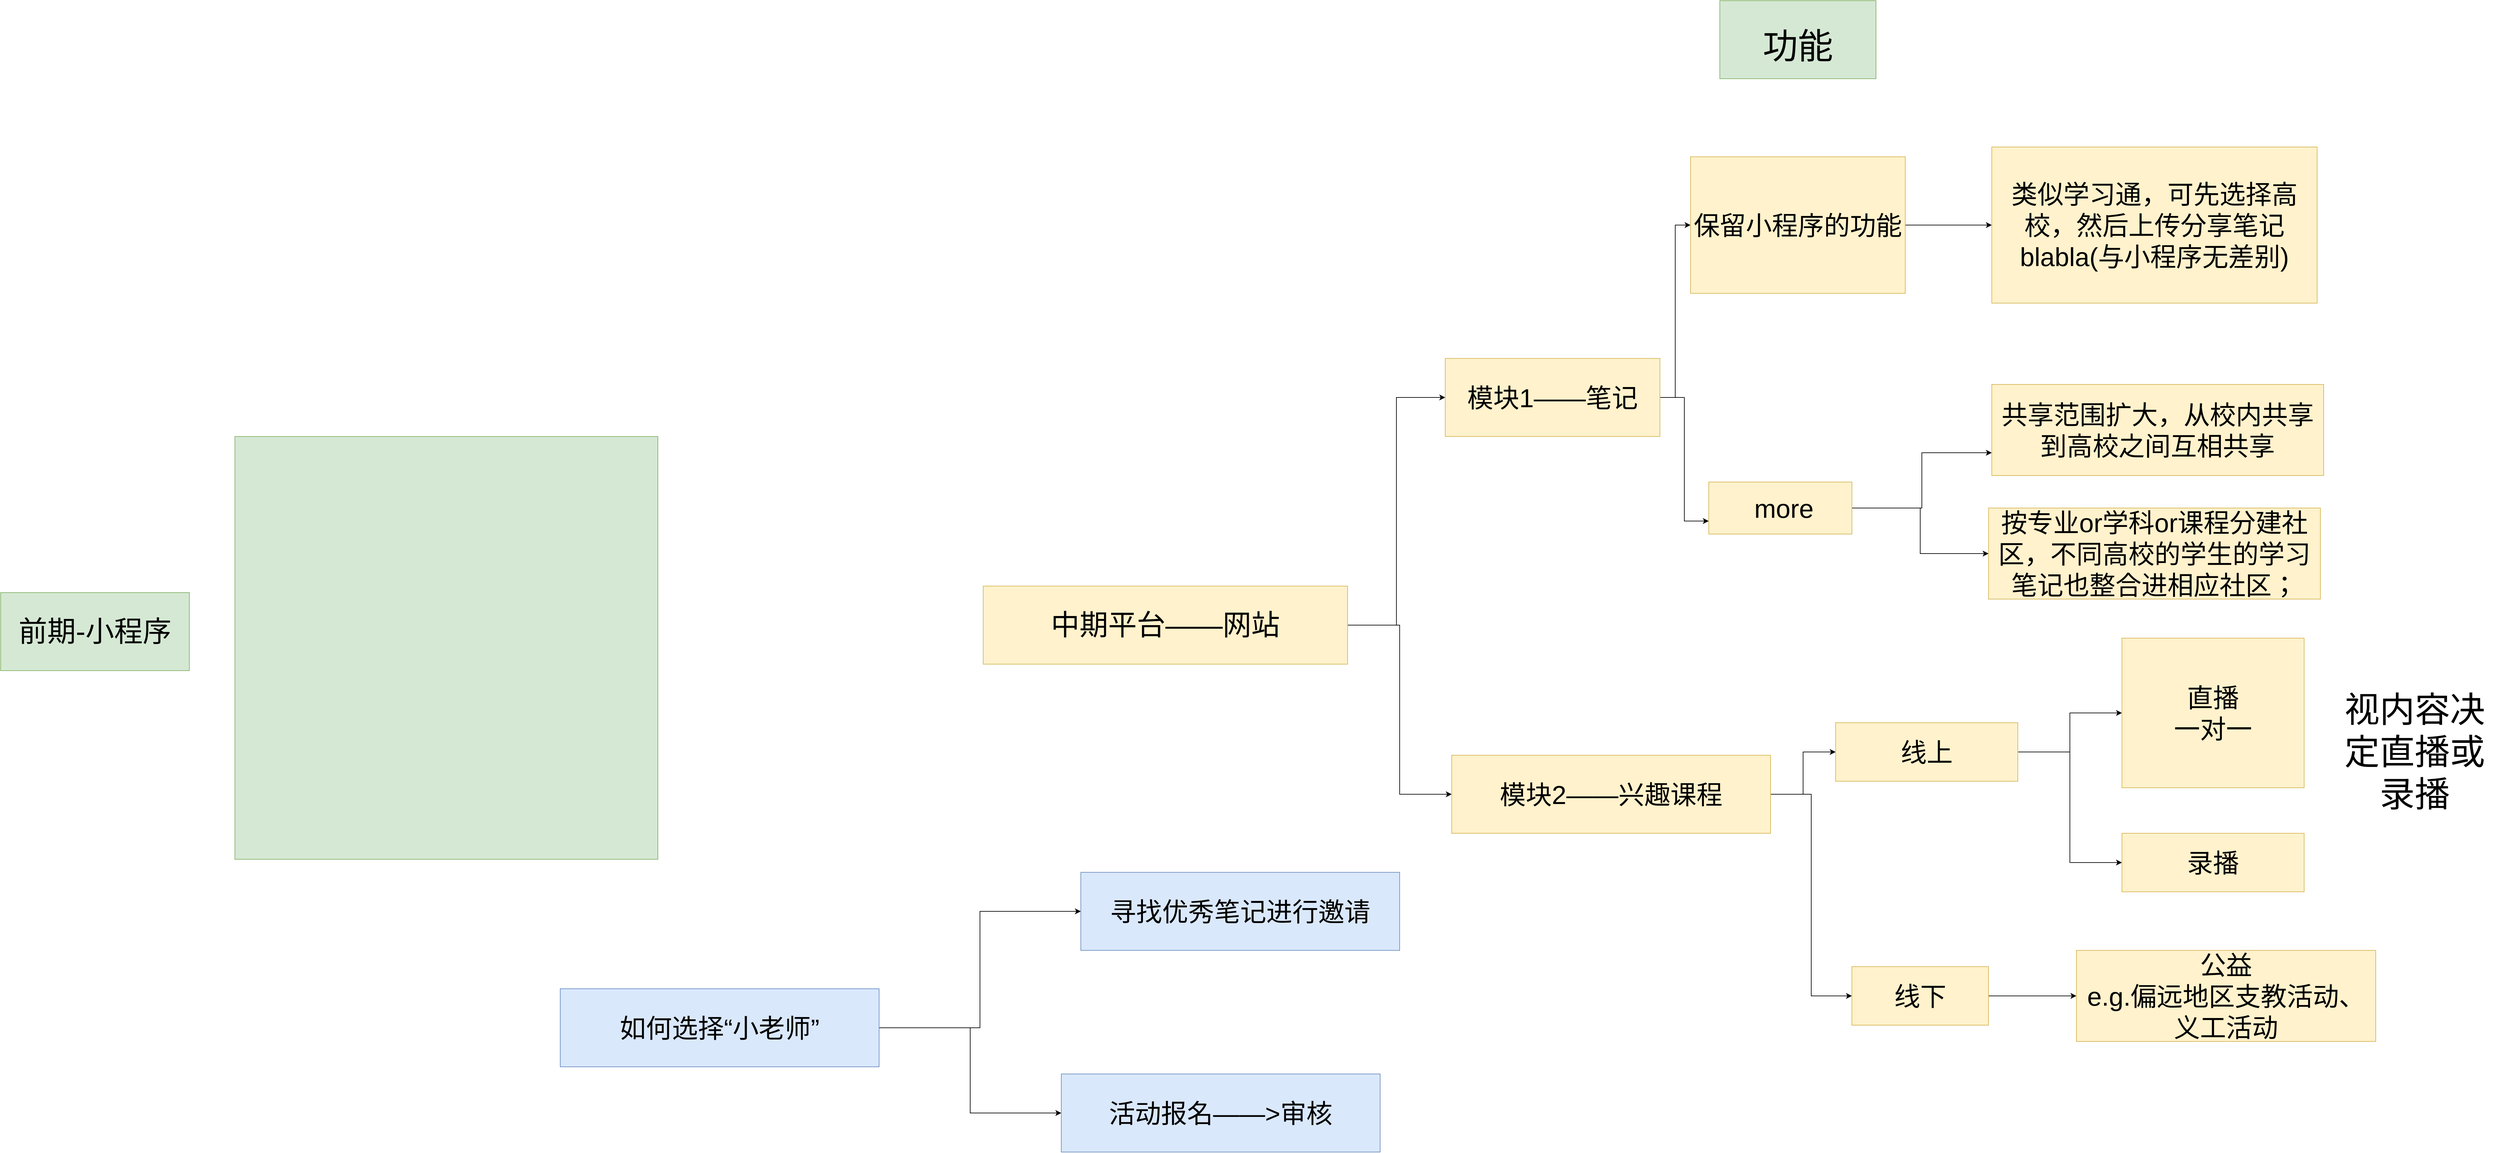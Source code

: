 <mxfile version="14.5.1" type="github">
  <diagram id="eBwaekxbl069Q2oMZIKk" name="第 1 页">
    <mxGraphModel dx="5088" dy="2852" grid="1" gridSize="10" guides="1" tooltips="1" connect="1" arrows="1" fold="1" page="1" pageScale="1" pageWidth="827" pageHeight="1169" math="0" shadow="0">
      <root>
        <mxCell id="0" />
        <mxCell id="1" parent="0" />
        <mxCell id="nVnGu1UQP7cNqkmfe-Jb-1" value="" style="whiteSpace=wrap;html=1;aspect=fixed;fillColor=#d5e8d4;strokeColor=#82b366;" vertex="1" parent="1">
          <mxGeometry x="-1410" y="200" width="650" height="650" as="geometry" />
        </mxCell>
        <mxCell id="nVnGu1UQP7cNqkmfe-Jb-6" value="&lt;font style=&quot;font-size: 44px&quot;&gt;前期-小程序&lt;/font&gt;" style="rounded=0;whiteSpace=wrap;html=1;fillColor=#d5e8d4;strokeColor=#82b366;" vertex="1" parent="1">
          <mxGeometry x="-1770" y="440" width="290" height="120" as="geometry" />
        </mxCell>
        <mxCell id="nVnGu1UQP7cNqkmfe-Jb-41" style="edgeStyle=orthogonalEdgeStyle;rounded=0;orthogonalLoop=1;jettySize=auto;html=1;entryX=0;entryY=0.5;entryDx=0;entryDy=0;fontSize=54;" edge="1" parent="1" source="nVnGu1UQP7cNqkmfe-Jb-7" target="nVnGu1UQP7cNqkmfe-Jb-20">
          <mxGeometry relative="1" as="geometry" />
        </mxCell>
        <mxCell id="nVnGu1UQP7cNqkmfe-Jb-42" style="edgeStyle=orthogonalEdgeStyle;rounded=0;orthogonalLoop=1;jettySize=auto;html=1;entryX=0;entryY=0.75;entryDx=0;entryDy=0;fontSize=54;" edge="1" parent="1" source="nVnGu1UQP7cNqkmfe-Jb-7" target="nVnGu1UQP7cNqkmfe-Jb-21">
          <mxGeometry relative="1" as="geometry" />
        </mxCell>
        <mxCell id="nVnGu1UQP7cNqkmfe-Jb-7" value="模块1——笔记" style="rounded=0;whiteSpace=wrap;html=1;fillColor=#fff2cc;strokeColor=#d6b656;fontSize=40;" vertex="1" parent="1">
          <mxGeometry x="450" y="80" width="330" height="120" as="geometry" />
        </mxCell>
        <mxCell id="nVnGu1UQP7cNqkmfe-Jb-11" value="" style="rounded=0;whiteSpace=wrap;html=1;fillColor=#d5e8d4;strokeColor=#82b366;" vertex="1" parent="1">
          <mxGeometry x="872" y="-470" width="240" height="120" as="geometry" />
        </mxCell>
        <mxCell id="nVnGu1UQP7cNqkmfe-Jb-17" style="edgeStyle=orthogonalEdgeStyle;rounded=0;orthogonalLoop=1;jettySize=auto;html=1;entryX=0;entryY=0.5;entryDx=0;entryDy=0;fontSize=40;" edge="1" parent="1" source="nVnGu1UQP7cNqkmfe-Jb-12" target="nVnGu1UQP7cNqkmfe-Jb-7">
          <mxGeometry relative="1" as="geometry" />
        </mxCell>
        <mxCell id="nVnGu1UQP7cNqkmfe-Jb-18" style="edgeStyle=orthogonalEdgeStyle;rounded=0;orthogonalLoop=1;jettySize=auto;html=1;entryX=0;entryY=0.5;entryDx=0;entryDy=0;fontSize=40;" edge="1" parent="1" source="nVnGu1UQP7cNqkmfe-Jb-12" target="nVnGu1UQP7cNqkmfe-Jb-16">
          <mxGeometry relative="1" as="geometry" />
        </mxCell>
        <mxCell id="nVnGu1UQP7cNqkmfe-Jb-12" value="&lt;font style=&quot;font-size: 44px&quot;&gt;中期平台——网站&lt;/font&gt;" style="rounded=0;whiteSpace=wrap;html=1;fillColor=#fff2cc;strokeColor=#d6b656;" vertex="1" parent="1">
          <mxGeometry x="-260" y="430" width="560" height="120" as="geometry" />
        </mxCell>
        <mxCell id="nVnGu1UQP7cNqkmfe-Jb-39" style="edgeStyle=orthogonalEdgeStyle;rounded=0;orthogonalLoop=1;jettySize=auto;html=1;entryX=0;entryY=0.5;entryDx=0;entryDy=0;fontSize=54;" edge="1" parent="1" source="nVnGu1UQP7cNqkmfe-Jb-16" target="nVnGu1UQP7cNqkmfe-Jb-29">
          <mxGeometry relative="1" as="geometry" />
        </mxCell>
        <mxCell id="nVnGu1UQP7cNqkmfe-Jb-40" style="edgeStyle=orthogonalEdgeStyle;rounded=0;orthogonalLoop=1;jettySize=auto;html=1;entryX=0;entryY=0.5;entryDx=0;entryDy=0;fontSize=54;" edge="1" parent="1" source="nVnGu1UQP7cNqkmfe-Jb-16" target="nVnGu1UQP7cNqkmfe-Jb-30">
          <mxGeometry relative="1" as="geometry" />
        </mxCell>
        <mxCell id="nVnGu1UQP7cNqkmfe-Jb-16" value="模块2——兴趣课程" style="rounded=0;whiteSpace=wrap;html=1;fillColor=#fff2cc;strokeColor=#d6b656;fontSize=40;" vertex="1" parent="1">
          <mxGeometry x="460" y="690" width="490" height="120" as="geometry" />
        </mxCell>
        <mxCell id="nVnGu1UQP7cNqkmfe-Jb-26" style="edgeStyle=orthogonalEdgeStyle;rounded=0;orthogonalLoop=1;jettySize=auto;html=1;entryX=0;entryY=0.5;entryDx=0;entryDy=0;fontSize=54;" edge="1" parent="1" source="nVnGu1UQP7cNqkmfe-Jb-20" target="nVnGu1UQP7cNqkmfe-Jb-23">
          <mxGeometry relative="1" as="geometry" />
        </mxCell>
        <mxCell id="nVnGu1UQP7cNqkmfe-Jb-20" value="保留小程序的功能" style="rounded=0;whiteSpace=wrap;html=1;fillColor=#fff2cc;strokeColor=#d6b656;fontSize=40;" vertex="1" parent="1">
          <mxGeometry x="827" y="-230" width="330" height="210" as="geometry" />
        </mxCell>
        <mxCell id="nVnGu1UQP7cNqkmfe-Jb-43" style="edgeStyle=orthogonalEdgeStyle;rounded=0;orthogonalLoop=1;jettySize=auto;html=1;entryX=0;entryY=0.75;entryDx=0;entryDy=0;fontSize=54;" edge="1" parent="1" source="nVnGu1UQP7cNqkmfe-Jb-21" target="nVnGu1UQP7cNqkmfe-Jb-27">
          <mxGeometry relative="1" as="geometry" />
        </mxCell>
        <mxCell id="nVnGu1UQP7cNqkmfe-Jb-44" style="edgeStyle=orthogonalEdgeStyle;rounded=0;orthogonalLoop=1;jettySize=auto;html=1;entryX=0;entryY=0.5;entryDx=0;entryDy=0;fontSize=54;" edge="1" parent="1" source="nVnGu1UQP7cNqkmfe-Jb-21" target="nVnGu1UQP7cNqkmfe-Jb-28">
          <mxGeometry relative="1" as="geometry" />
        </mxCell>
        <mxCell id="nVnGu1UQP7cNqkmfe-Jb-21" value="&amp;nbsp;more" style="rounded=0;whiteSpace=wrap;html=1;fillColor=#fff2cc;strokeColor=#d6b656;fontSize=40;" vertex="1" parent="1">
          <mxGeometry x="855" y="270" width="220" height="80" as="geometry" />
        </mxCell>
        <mxCell id="nVnGu1UQP7cNqkmfe-Jb-23" value="类似学习通，可先选择高校，然后上传分享笔记blabla(与小程序无差别)" style="rounded=0;whiteSpace=wrap;html=1;fillColor=#fff2cc;strokeColor=#d6b656;fontSize=40;" vertex="1" parent="1">
          <mxGeometry x="1290" y="-245" width="500" height="240" as="geometry" />
        </mxCell>
        <mxCell id="nVnGu1UQP7cNqkmfe-Jb-24" value="功能" style="text;html=1;strokeColor=none;fillColor=none;align=center;verticalAlign=middle;whiteSpace=wrap;rounded=0;fontSize=54;" vertex="1" parent="1">
          <mxGeometry x="902" y="-410" width="180" height="20" as="geometry" />
        </mxCell>
        <mxCell id="nVnGu1UQP7cNqkmfe-Jb-27" value="共享范围扩大，从校内共享到高校之间互相共享" style="rounded=0;whiteSpace=wrap;html=1;fillColor=#fff2cc;strokeColor=#d6b656;fontSize=40;" vertex="1" parent="1">
          <mxGeometry x="1290" y="120" width="510" height="140" as="geometry" />
        </mxCell>
        <mxCell id="nVnGu1UQP7cNqkmfe-Jb-28" value="按专业or学科or课程分建社区，不同高校的学生的学习笔记也整合进相应社区；" style="rounded=0;whiteSpace=wrap;html=1;fillColor=#fff2cc;strokeColor=#d6b656;fontSize=40;" vertex="1" parent="1">
          <mxGeometry x="1285" y="310" width="510" height="140" as="geometry" />
        </mxCell>
        <mxCell id="nVnGu1UQP7cNqkmfe-Jb-36" style="edgeStyle=orthogonalEdgeStyle;rounded=0;orthogonalLoop=1;jettySize=auto;html=1;fontSize=54;" edge="1" parent="1" source="nVnGu1UQP7cNqkmfe-Jb-29" target="nVnGu1UQP7cNqkmfe-Jb-31">
          <mxGeometry relative="1" as="geometry" />
        </mxCell>
        <mxCell id="nVnGu1UQP7cNqkmfe-Jb-37" style="edgeStyle=orthogonalEdgeStyle;rounded=0;orthogonalLoop=1;jettySize=auto;html=1;entryX=0;entryY=0.5;entryDx=0;entryDy=0;fontSize=54;" edge="1" parent="1" source="nVnGu1UQP7cNqkmfe-Jb-29" target="nVnGu1UQP7cNqkmfe-Jb-32">
          <mxGeometry relative="1" as="geometry" />
        </mxCell>
        <mxCell id="nVnGu1UQP7cNqkmfe-Jb-29" value="线上" style="rounded=0;whiteSpace=wrap;html=1;fillColor=#fff2cc;strokeColor=#d6b656;fontSize=40;" vertex="1" parent="1">
          <mxGeometry x="1050" y="640" width="280" height="90" as="geometry" />
        </mxCell>
        <mxCell id="nVnGu1UQP7cNqkmfe-Jb-38" style="edgeStyle=orthogonalEdgeStyle;rounded=0;orthogonalLoop=1;jettySize=auto;html=1;entryX=0;entryY=0.5;entryDx=0;entryDy=0;fontSize=54;" edge="1" parent="1" source="nVnGu1UQP7cNqkmfe-Jb-30" target="nVnGu1UQP7cNqkmfe-Jb-34">
          <mxGeometry relative="1" as="geometry" />
        </mxCell>
        <mxCell id="nVnGu1UQP7cNqkmfe-Jb-30" value="线下" style="rounded=0;whiteSpace=wrap;html=1;fillColor=#fff2cc;strokeColor=#d6b656;fontSize=40;" vertex="1" parent="1">
          <mxGeometry x="1075" y="1015" width="210" height="90" as="geometry" />
        </mxCell>
        <mxCell id="nVnGu1UQP7cNqkmfe-Jb-31" value="直播&lt;br&gt;一对一" style="rounded=0;whiteSpace=wrap;html=1;fillColor=#fff2cc;strokeColor=#d6b656;fontSize=40;" vertex="1" parent="1">
          <mxGeometry x="1490" y="510" width="280" height="230" as="geometry" />
        </mxCell>
        <mxCell id="nVnGu1UQP7cNqkmfe-Jb-32" value="录播" style="rounded=0;whiteSpace=wrap;html=1;fillColor=#fff2cc;strokeColor=#d6b656;fontSize=40;" vertex="1" parent="1">
          <mxGeometry x="1490" y="810" width="280" height="90" as="geometry" />
        </mxCell>
        <mxCell id="nVnGu1UQP7cNqkmfe-Jb-33" value="视内容决定直播或录播" style="text;html=1;strokeColor=none;fillColor=none;align=center;verticalAlign=middle;whiteSpace=wrap;rounded=0;fontSize=54;" vertex="1" parent="1">
          <mxGeometry x="1810" y="535" width="260" height="300" as="geometry" />
        </mxCell>
        <mxCell id="nVnGu1UQP7cNqkmfe-Jb-34" value="公益&lt;br&gt;e.g.偏远地区支教活动、义工活动" style="rounded=0;whiteSpace=wrap;html=1;fillColor=#fff2cc;strokeColor=#d6b656;fontSize=40;" vertex="1" parent="1">
          <mxGeometry x="1420" y="990" width="460" height="140" as="geometry" />
        </mxCell>
        <mxCell id="nVnGu1UQP7cNqkmfe-Jb-48" style="edgeStyle=orthogonalEdgeStyle;rounded=0;orthogonalLoop=1;jettySize=auto;html=1;entryX=0;entryY=0.5;entryDx=0;entryDy=0;fontSize=54;" edge="1" parent="1" source="nVnGu1UQP7cNqkmfe-Jb-45" target="nVnGu1UQP7cNqkmfe-Jb-46">
          <mxGeometry relative="1" as="geometry" />
        </mxCell>
        <mxCell id="nVnGu1UQP7cNqkmfe-Jb-49" style="edgeStyle=orthogonalEdgeStyle;rounded=0;orthogonalLoop=1;jettySize=auto;html=1;entryX=0;entryY=0.5;entryDx=0;entryDy=0;fontSize=54;" edge="1" parent="1" source="nVnGu1UQP7cNqkmfe-Jb-45" target="nVnGu1UQP7cNqkmfe-Jb-47">
          <mxGeometry relative="1" as="geometry" />
        </mxCell>
        <mxCell id="nVnGu1UQP7cNqkmfe-Jb-45" value="如何选择“小老师”" style="rounded=0;whiteSpace=wrap;html=1;fillColor=#dae8fc;strokeColor=#6c8ebf;fontSize=40;" vertex="1" parent="1">
          <mxGeometry x="-910" y="1049" width="490" height="120" as="geometry" />
        </mxCell>
        <mxCell id="nVnGu1UQP7cNqkmfe-Jb-46" value="寻找优秀笔记进行邀请" style="rounded=0;whiteSpace=wrap;html=1;fillColor=#dae8fc;strokeColor=#6c8ebf;fontSize=40;" vertex="1" parent="1">
          <mxGeometry x="-110" y="870" width="490" height="120" as="geometry" />
        </mxCell>
        <mxCell id="nVnGu1UQP7cNqkmfe-Jb-47" value="活动报名——&amp;gt;审核" style="rounded=0;whiteSpace=wrap;html=1;fillColor=#dae8fc;strokeColor=#6c8ebf;fontSize=40;" vertex="1" parent="1">
          <mxGeometry x="-140" y="1180" width="490" height="120" as="geometry" />
        </mxCell>
      </root>
    </mxGraphModel>
  </diagram>
</mxfile>

